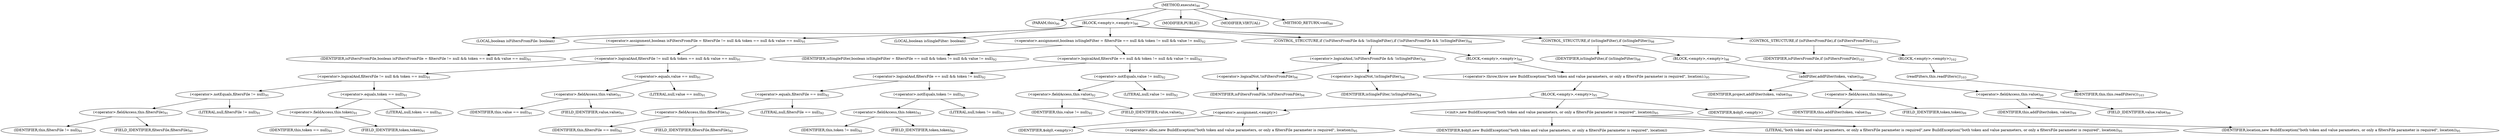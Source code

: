digraph "execute" {  
"62" [label = <(METHOD,execute)<SUB>90</SUB>> ]
"10" [label = <(PARAM,this)<SUB>90</SUB>> ]
"63" [label = <(BLOCK,&lt;empty&gt;,&lt;empty&gt;)<SUB>90</SUB>> ]
"64" [label = <(LOCAL,boolean isFiltersFromFile: boolean)> ]
"65" [label = <(&lt;operator&gt;.assignment,boolean isFiltersFromFile = filtersFile != null &amp;&amp; token == null &amp;&amp; value == null)<SUB>91</SUB>> ]
"66" [label = <(IDENTIFIER,isFiltersFromFile,boolean isFiltersFromFile = filtersFile != null &amp;&amp; token == null &amp;&amp; value == null)<SUB>91</SUB>> ]
"67" [label = <(&lt;operator&gt;.logicalAnd,filtersFile != null &amp;&amp; token == null &amp;&amp; value == null)<SUB>91</SUB>> ]
"68" [label = <(&lt;operator&gt;.logicalAnd,filtersFile != null &amp;&amp; token == null)<SUB>91</SUB>> ]
"69" [label = <(&lt;operator&gt;.notEquals,filtersFile != null)<SUB>91</SUB>> ]
"70" [label = <(&lt;operator&gt;.fieldAccess,this.filtersFile)<SUB>91</SUB>> ]
"71" [label = <(IDENTIFIER,this,filtersFile != null)<SUB>91</SUB>> ]
"72" [label = <(FIELD_IDENTIFIER,filtersFile,filtersFile)<SUB>91</SUB>> ]
"73" [label = <(LITERAL,null,filtersFile != null)<SUB>91</SUB>> ]
"74" [label = <(&lt;operator&gt;.equals,token == null)<SUB>91</SUB>> ]
"75" [label = <(&lt;operator&gt;.fieldAccess,this.token)<SUB>91</SUB>> ]
"76" [label = <(IDENTIFIER,this,token == null)<SUB>91</SUB>> ]
"77" [label = <(FIELD_IDENTIFIER,token,token)<SUB>91</SUB>> ]
"78" [label = <(LITERAL,null,token == null)<SUB>91</SUB>> ]
"79" [label = <(&lt;operator&gt;.equals,value == null)<SUB>91</SUB>> ]
"80" [label = <(&lt;operator&gt;.fieldAccess,this.value)<SUB>91</SUB>> ]
"81" [label = <(IDENTIFIER,this,value == null)<SUB>91</SUB>> ]
"82" [label = <(FIELD_IDENTIFIER,value,value)<SUB>91</SUB>> ]
"83" [label = <(LITERAL,null,value == null)<SUB>91</SUB>> ]
"84" [label = <(LOCAL,boolean isSingleFilter: boolean)> ]
"85" [label = <(&lt;operator&gt;.assignment,boolean isSingleFilter = filtersFile == null &amp;&amp; token != null &amp;&amp; value != null)<SUB>92</SUB>> ]
"86" [label = <(IDENTIFIER,isSingleFilter,boolean isSingleFilter = filtersFile == null &amp;&amp; token != null &amp;&amp; value != null)<SUB>92</SUB>> ]
"87" [label = <(&lt;operator&gt;.logicalAnd,filtersFile == null &amp;&amp; token != null &amp;&amp; value != null)<SUB>92</SUB>> ]
"88" [label = <(&lt;operator&gt;.logicalAnd,filtersFile == null &amp;&amp; token != null)<SUB>92</SUB>> ]
"89" [label = <(&lt;operator&gt;.equals,filtersFile == null)<SUB>92</SUB>> ]
"90" [label = <(&lt;operator&gt;.fieldAccess,this.filtersFile)<SUB>92</SUB>> ]
"91" [label = <(IDENTIFIER,this,filtersFile == null)<SUB>92</SUB>> ]
"92" [label = <(FIELD_IDENTIFIER,filtersFile,filtersFile)<SUB>92</SUB>> ]
"93" [label = <(LITERAL,null,filtersFile == null)<SUB>92</SUB>> ]
"94" [label = <(&lt;operator&gt;.notEquals,token != null)<SUB>92</SUB>> ]
"95" [label = <(&lt;operator&gt;.fieldAccess,this.token)<SUB>92</SUB>> ]
"96" [label = <(IDENTIFIER,this,token != null)<SUB>92</SUB>> ]
"97" [label = <(FIELD_IDENTIFIER,token,token)<SUB>92</SUB>> ]
"98" [label = <(LITERAL,null,token != null)<SUB>92</SUB>> ]
"99" [label = <(&lt;operator&gt;.notEquals,value != null)<SUB>92</SUB>> ]
"100" [label = <(&lt;operator&gt;.fieldAccess,this.value)<SUB>92</SUB>> ]
"101" [label = <(IDENTIFIER,this,value != null)<SUB>92</SUB>> ]
"102" [label = <(FIELD_IDENTIFIER,value,value)<SUB>92</SUB>> ]
"103" [label = <(LITERAL,null,value != null)<SUB>92</SUB>> ]
"104" [label = <(CONTROL_STRUCTURE,if (!isFiltersFromFile &amp;&amp; !isSingleFilter),if (!isFiltersFromFile &amp;&amp; !isSingleFilter))<SUB>94</SUB>> ]
"105" [label = <(&lt;operator&gt;.logicalAnd,!isFiltersFromFile &amp;&amp; !isSingleFilter)<SUB>94</SUB>> ]
"106" [label = <(&lt;operator&gt;.logicalNot,!isFiltersFromFile)<SUB>94</SUB>> ]
"107" [label = <(IDENTIFIER,isFiltersFromFile,!isFiltersFromFile)<SUB>94</SUB>> ]
"108" [label = <(&lt;operator&gt;.logicalNot,!isSingleFilter)<SUB>94</SUB>> ]
"109" [label = <(IDENTIFIER,isSingleFilter,!isSingleFilter)<SUB>94</SUB>> ]
"110" [label = <(BLOCK,&lt;empty&gt;,&lt;empty&gt;)<SUB>94</SUB>> ]
"111" [label = <(&lt;operator&gt;.throw,throw new BuildException(&quot;both token and value parameters, or only a filtersFile parameter is required&quot;, location);)<SUB>95</SUB>> ]
"112" [label = <(BLOCK,&lt;empty&gt;,&lt;empty&gt;)<SUB>95</SUB>> ]
"113" [label = <(&lt;operator&gt;.assignment,&lt;empty&gt;)> ]
"114" [label = <(IDENTIFIER,$obj0,&lt;empty&gt;)> ]
"115" [label = <(&lt;operator&gt;.alloc,new BuildException(&quot;both token and value parameters, or only a filtersFile parameter is required&quot;, location))<SUB>95</SUB>> ]
"116" [label = <(&lt;init&gt;,new BuildException(&quot;both token and value parameters, or only a filtersFile parameter is required&quot;, location))<SUB>95</SUB>> ]
"117" [label = <(IDENTIFIER,$obj0,new BuildException(&quot;both token and value parameters, or only a filtersFile parameter is required&quot;, location))> ]
"118" [label = <(LITERAL,&quot;both token and value parameters, or only a filtersFile parameter is required&quot;,new BuildException(&quot;both token and value parameters, or only a filtersFile parameter is required&quot;, location))<SUB>95</SUB>> ]
"119" [label = <(IDENTIFIER,location,new BuildException(&quot;both token and value parameters, or only a filtersFile parameter is required&quot;, location))<SUB>95</SUB>> ]
"120" [label = <(IDENTIFIER,$obj0,&lt;empty&gt;)> ]
"121" [label = <(CONTROL_STRUCTURE,if (isSingleFilter),if (isSingleFilter))<SUB>98</SUB>> ]
"122" [label = <(IDENTIFIER,isSingleFilter,if (isSingleFilter))<SUB>98</SUB>> ]
"123" [label = <(BLOCK,&lt;empty&gt;,&lt;empty&gt;)<SUB>98</SUB>> ]
"124" [label = <(addFilter,addFilter(token, value))<SUB>99</SUB>> ]
"125" [label = <(IDENTIFIER,project,addFilter(token, value))<SUB>99</SUB>> ]
"126" [label = <(&lt;operator&gt;.fieldAccess,this.token)<SUB>99</SUB>> ]
"127" [label = <(IDENTIFIER,this,addFilter(token, value))<SUB>99</SUB>> ]
"128" [label = <(FIELD_IDENTIFIER,token,token)<SUB>99</SUB>> ]
"129" [label = <(&lt;operator&gt;.fieldAccess,this.value)<SUB>99</SUB>> ]
"130" [label = <(IDENTIFIER,this,addFilter(token, value))<SUB>99</SUB>> ]
"131" [label = <(FIELD_IDENTIFIER,value,value)<SUB>99</SUB>> ]
"132" [label = <(CONTROL_STRUCTURE,if (isFiltersFromFile),if (isFiltersFromFile))<SUB>102</SUB>> ]
"133" [label = <(IDENTIFIER,isFiltersFromFile,if (isFiltersFromFile))<SUB>102</SUB>> ]
"134" [label = <(BLOCK,&lt;empty&gt;,&lt;empty&gt;)<SUB>102</SUB>> ]
"135" [label = <(readFilters,this.readFilters())<SUB>103</SUB>> ]
"9" [label = <(IDENTIFIER,this,this.readFilters())<SUB>103</SUB>> ]
"136" [label = <(MODIFIER,PUBLIC)> ]
"137" [label = <(MODIFIER,VIRTUAL)> ]
"138" [label = <(METHOD_RETURN,void)<SUB>90</SUB>> ]
  "62" -> "10" 
  "62" -> "63" 
  "62" -> "136" 
  "62" -> "137" 
  "62" -> "138" 
  "63" -> "64" 
  "63" -> "65" 
  "63" -> "84" 
  "63" -> "85" 
  "63" -> "104" 
  "63" -> "121" 
  "63" -> "132" 
  "65" -> "66" 
  "65" -> "67" 
  "67" -> "68" 
  "67" -> "79" 
  "68" -> "69" 
  "68" -> "74" 
  "69" -> "70" 
  "69" -> "73" 
  "70" -> "71" 
  "70" -> "72" 
  "74" -> "75" 
  "74" -> "78" 
  "75" -> "76" 
  "75" -> "77" 
  "79" -> "80" 
  "79" -> "83" 
  "80" -> "81" 
  "80" -> "82" 
  "85" -> "86" 
  "85" -> "87" 
  "87" -> "88" 
  "87" -> "99" 
  "88" -> "89" 
  "88" -> "94" 
  "89" -> "90" 
  "89" -> "93" 
  "90" -> "91" 
  "90" -> "92" 
  "94" -> "95" 
  "94" -> "98" 
  "95" -> "96" 
  "95" -> "97" 
  "99" -> "100" 
  "99" -> "103" 
  "100" -> "101" 
  "100" -> "102" 
  "104" -> "105" 
  "104" -> "110" 
  "105" -> "106" 
  "105" -> "108" 
  "106" -> "107" 
  "108" -> "109" 
  "110" -> "111" 
  "111" -> "112" 
  "112" -> "113" 
  "112" -> "116" 
  "112" -> "120" 
  "113" -> "114" 
  "113" -> "115" 
  "116" -> "117" 
  "116" -> "118" 
  "116" -> "119" 
  "121" -> "122" 
  "121" -> "123" 
  "123" -> "124" 
  "124" -> "125" 
  "124" -> "126" 
  "124" -> "129" 
  "126" -> "127" 
  "126" -> "128" 
  "129" -> "130" 
  "129" -> "131" 
  "132" -> "133" 
  "132" -> "134" 
  "134" -> "135" 
  "135" -> "9" 
}
